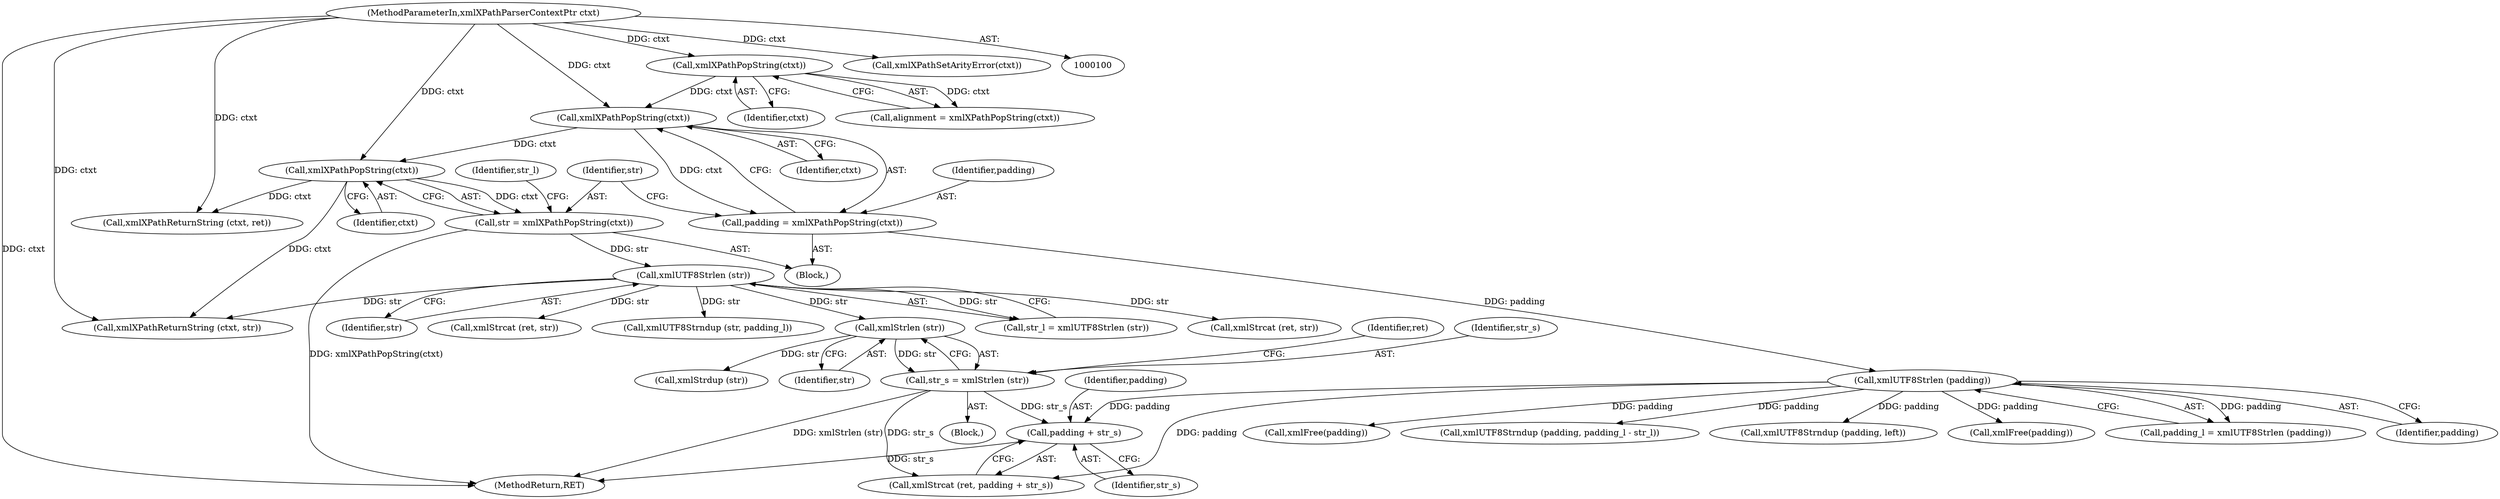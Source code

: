 digraph "0_Chrome_96dbafe288dbe2f0cc45fa3c39daf6d0c37acbab_8@pointer" {
"1000250" [label="(Call,padding + str_s)"];
"1000148" [label="(Call,xmlUTF8Strlen (padding))"];
"1000134" [label="(Call,padding = xmlXPathPopString(ctxt))"];
"1000136" [label="(Call,xmlXPathPopString(ctxt))"];
"1000128" [label="(Call,xmlXPathPopString(ctxt))"];
"1000101" [label="(MethodParameterIn,xmlXPathParserContextPtr ctxt)"];
"1000238" [label="(Call,str_s = xmlStrlen (str))"];
"1000240" [label="(Call,xmlStrlen (str))"];
"1000144" [label="(Call,xmlUTF8Strlen (str))"];
"1000138" [label="(Call,str = xmlXPathPopString(ctxt))"];
"1000140" [label="(Call,xmlXPathPopString(ctxt))"];
"1000129" [label="(Identifier,ctxt)"];
"1000238" [label="(Call,str_s = xmlStrlen (str))"];
"1000251" [label="(Identifier,padding)"];
"1000143" [label="(Identifier,str_l)"];
"1000136" [label="(Call,xmlXPathPopString(ctxt))"];
"1000191" [label="(Call,xmlStrcat (ret, str))"];
"1000128" [label="(Call,xmlXPathPopString(ctxt))"];
"1000258" [label="(Call,xmlFree(padding))"];
"1000170" [label="(Call,xmlUTF8Strndup (str, padding_l))"];
"1000119" [label="(Call,xmlXPathSetArityError(ctxt))"];
"1000134" [label="(Call,padding = xmlXPathPopString(ctxt))"];
"1000126" [label="(Call,alignment = xmlXPathPopString(ctxt))"];
"1000142" [label="(Call,str_l = xmlUTF8Strlen (str))"];
"1000144" [label="(Call,xmlUTF8Strlen (str))"];
"1000250" [label="(Call,padding + str_s)"];
"1000218" [label="(Call,xmlStrcat (ret, str))"];
"1000141" [label="(Identifier,ctxt)"];
"1000135" [label="(Identifier,padding)"];
"1000184" [label="(Call,xmlUTF8Strndup (padding, padding_l - str_l))"];
"1000148" [label="(Call,xmlUTF8Strlen (padding))"];
"1000137" [label="(Identifier,ctxt)"];
"1000155" [label="(Call,xmlXPathReturnString (ctxt, str))"];
"1000213" [label="(Call,xmlUTF8Strndup (padding, left))"];
"1000244" [label="(Call,xmlStrdup (str))"];
"1000140" [label="(Call,xmlXPathPopString(ctxt))"];
"1000158" [label="(Call,xmlFree(padding))"];
"1000253" [label="(Call,xmlXPathReturnString (ctxt, ret))"];
"1000101" [label="(MethodParameterIn,xmlXPathParserContextPtr ctxt)"];
"1000243" [label="(Identifier,ret)"];
"1000138" [label="(Call,str = xmlXPathPopString(ctxt))"];
"1000146" [label="(Call,padding_l = xmlUTF8Strlen (padding))"];
"1000103" [label="(Block,)"];
"1000149" [label="(Identifier,padding)"];
"1000236" [label="(Block,)"];
"1000241" [label="(Identifier,str)"];
"1000252" [label="(Identifier,str_s)"];
"1000262" [label="(MethodReturn,RET)"];
"1000139" [label="(Identifier,str)"];
"1000248" [label="(Call,xmlStrcat (ret, padding + str_s))"];
"1000240" [label="(Call,xmlStrlen (str))"];
"1000145" [label="(Identifier,str)"];
"1000239" [label="(Identifier,str_s)"];
"1000250" -> "1000248"  [label="AST: "];
"1000250" -> "1000252"  [label="CFG: "];
"1000251" -> "1000250"  [label="AST: "];
"1000252" -> "1000250"  [label="AST: "];
"1000248" -> "1000250"  [label="CFG: "];
"1000250" -> "1000262"  [label="DDG: str_s"];
"1000148" -> "1000250"  [label="DDG: padding"];
"1000238" -> "1000250"  [label="DDG: str_s"];
"1000148" -> "1000146"  [label="AST: "];
"1000148" -> "1000149"  [label="CFG: "];
"1000149" -> "1000148"  [label="AST: "];
"1000146" -> "1000148"  [label="CFG: "];
"1000148" -> "1000146"  [label="DDG: padding"];
"1000134" -> "1000148"  [label="DDG: padding"];
"1000148" -> "1000158"  [label="DDG: padding"];
"1000148" -> "1000184"  [label="DDG: padding"];
"1000148" -> "1000213"  [label="DDG: padding"];
"1000148" -> "1000248"  [label="DDG: padding"];
"1000148" -> "1000258"  [label="DDG: padding"];
"1000134" -> "1000103"  [label="AST: "];
"1000134" -> "1000136"  [label="CFG: "];
"1000135" -> "1000134"  [label="AST: "];
"1000136" -> "1000134"  [label="AST: "];
"1000139" -> "1000134"  [label="CFG: "];
"1000136" -> "1000134"  [label="DDG: ctxt"];
"1000136" -> "1000137"  [label="CFG: "];
"1000137" -> "1000136"  [label="AST: "];
"1000128" -> "1000136"  [label="DDG: ctxt"];
"1000101" -> "1000136"  [label="DDG: ctxt"];
"1000136" -> "1000140"  [label="DDG: ctxt"];
"1000128" -> "1000126"  [label="AST: "];
"1000128" -> "1000129"  [label="CFG: "];
"1000129" -> "1000128"  [label="AST: "];
"1000126" -> "1000128"  [label="CFG: "];
"1000128" -> "1000126"  [label="DDG: ctxt"];
"1000101" -> "1000128"  [label="DDG: ctxt"];
"1000101" -> "1000100"  [label="AST: "];
"1000101" -> "1000262"  [label="DDG: ctxt"];
"1000101" -> "1000119"  [label="DDG: ctxt"];
"1000101" -> "1000140"  [label="DDG: ctxt"];
"1000101" -> "1000155"  [label="DDG: ctxt"];
"1000101" -> "1000253"  [label="DDG: ctxt"];
"1000238" -> "1000236"  [label="AST: "];
"1000238" -> "1000240"  [label="CFG: "];
"1000239" -> "1000238"  [label="AST: "];
"1000240" -> "1000238"  [label="AST: "];
"1000243" -> "1000238"  [label="CFG: "];
"1000238" -> "1000262"  [label="DDG: xmlStrlen (str)"];
"1000240" -> "1000238"  [label="DDG: str"];
"1000238" -> "1000248"  [label="DDG: str_s"];
"1000240" -> "1000241"  [label="CFG: "];
"1000241" -> "1000240"  [label="AST: "];
"1000144" -> "1000240"  [label="DDG: str"];
"1000240" -> "1000244"  [label="DDG: str"];
"1000144" -> "1000142"  [label="AST: "];
"1000144" -> "1000145"  [label="CFG: "];
"1000145" -> "1000144"  [label="AST: "];
"1000142" -> "1000144"  [label="CFG: "];
"1000144" -> "1000142"  [label="DDG: str"];
"1000138" -> "1000144"  [label="DDG: str"];
"1000144" -> "1000155"  [label="DDG: str"];
"1000144" -> "1000170"  [label="DDG: str"];
"1000144" -> "1000191"  [label="DDG: str"];
"1000144" -> "1000218"  [label="DDG: str"];
"1000138" -> "1000103"  [label="AST: "];
"1000138" -> "1000140"  [label="CFG: "];
"1000139" -> "1000138"  [label="AST: "];
"1000140" -> "1000138"  [label="AST: "];
"1000143" -> "1000138"  [label="CFG: "];
"1000138" -> "1000262"  [label="DDG: xmlXPathPopString(ctxt)"];
"1000140" -> "1000138"  [label="DDG: ctxt"];
"1000140" -> "1000141"  [label="CFG: "];
"1000141" -> "1000140"  [label="AST: "];
"1000140" -> "1000155"  [label="DDG: ctxt"];
"1000140" -> "1000253"  [label="DDG: ctxt"];
}
